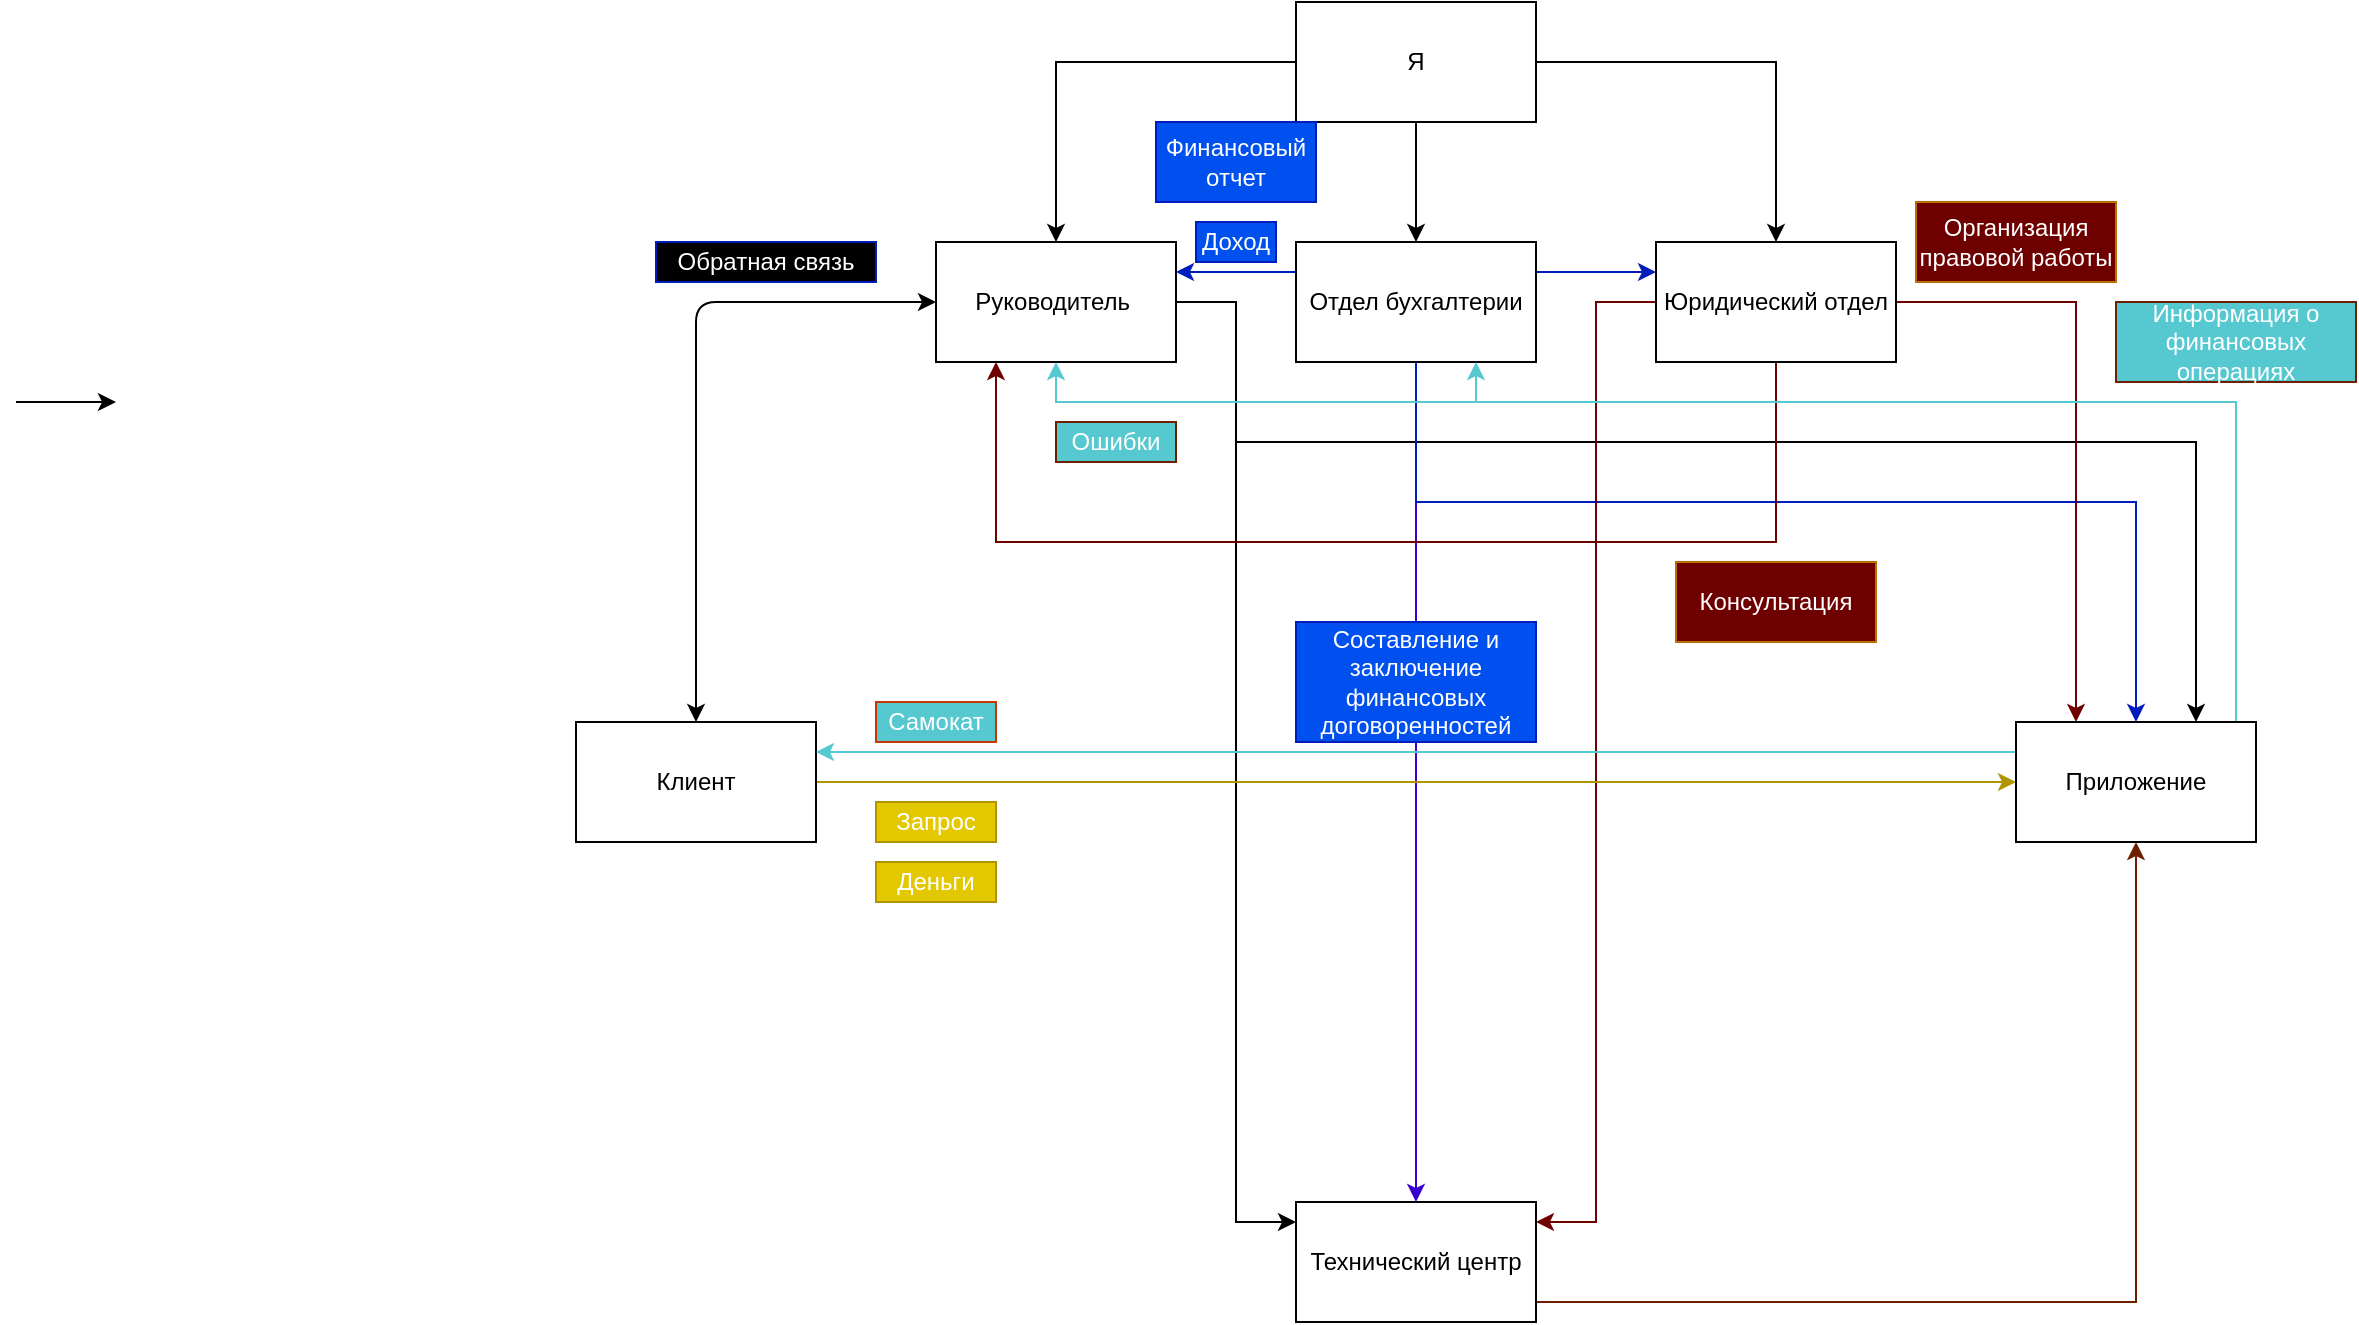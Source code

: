 <mxfile version="13.9.3" type="github">
  <diagram id="vhNA32yhA7gt9Mvv8yJN" name="Страница 1">
    <mxGraphModel dx="2012" dy="635" grid="1" gridSize="10" guides="1" tooltips="1" connect="1" arrows="1" fold="1" page="1" pageScale="1" pageWidth="827" pageHeight="1169" math="0" shadow="0">
      <root>
        <mxCell id="0" />
        <mxCell id="1" parent="0" />
        <mxCell id="5R2O_VC241QUrDr7r4t_-8" style="edgeStyle=orthogonalEdgeStyle;rounded=0;orthogonalLoop=1;jettySize=auto;html=1;entryX=0.5;entryY=0;entryDx=0;entryDy=0;" parent="1" source="5R2O_VC241QUrDr7r4t_-1" target="5R2O_VC241QUrDr7r4t_-2" edge="1">
          <mxGeometry relative="1" as="geometry" />
        </mxCell>
        <mxCell id="5R2O_VC241QUrDr7r4t_-9" style="edgeStyle=orthogonalEdgeStyle;rounded=0;orthogonalLoop=1;jettySize=auto;html=1;entryX=0.5;entryY=0;entryDx=0;entryDy=0;" parent="1" source="5R2O_VC241QUrDr7r4t_-1" target="5R2O_VC241QUrDr7r4t_-3" edge="1">
          <mxGeometry relative="1" as="geometry" />
        </mxCell>
        <mxCell id="5R2O_VC241QUrDr7r4t_-10" style="edgeStyle=orthogonalEdgeStyle;rounded=0;orthogonalLoop=1;jettySize=auto;html=1;entryX=0.5;entryY=0;entryDx=0;entryDy=0;" parent="1" source="5R2O_VC241QUrDr7r4t_-1" target="5R2O_VC241QUrDr7r4t_-4" edge="1">
          <mxGeometry relative="1" as="geometry" />
        </mxCell>
        <mxCell id="5R2O_VC241QUrDr7r4t_-1" value="Я" style="rounded=0;whiteSpace=wrap;html=1;" parent="1" vertex="1">
          <mxGeometry x="320" y="40" width="120" height="60" as="geometry" />
        </mxCell>
        <mxCell id="5R2O_VC241QUrDr7r4t_-13" style="edgeStyle=orthogonalEdgeStyle;rounded=0;orthogonalLoop=1;jettySize=auto;html=1;" parent="1" source="5R2O_VC241QUrDr7r4t_-2" target="5R2O_VC241QUrDr7r4t_-7" edge="1">
          <mxGeometry relative="1" as="geometry">
            <Array as="points">
              <mxPoint x="290" y="190" />
              <mxPoint x="290" y="650" />
            </Array>
          </mxGeometry>
        </mxCell>
        <mxCell id="5R2O_VC241QUrDr7r4t_-23" style="edgeStyle=orthogonalEdgeStyle;rounded=0;orthogonalLoop=1;jettySize=auto;html=1;entryX=0.75;entryY=0;entryDx=0;entryDy=0;" parent="1" source="5R2O_VC241QUrDr7r4t_-2" target="5R2O_VC241QUrDr7r4t_-6" edge="1">
          <mxGeometry relative="1" as="geometry">
            <Array as="points">
              <mxPoint x="290" y="190" />
              <mxPoint x="290" y="260" />
              <mxPoint x="770" y="260" />
            </Array>
          </mxGeometry>
        </mxCell>
        <mxCell id="5R2O_VC241QUrDr7r4t_-2" value="Руководитель&amp;nbsp;" style="rounded=0;whiteSpace=wrap;html=1;" parent="1" vertex="1">
          <mxGeometry x="140" y="160" width="120" height="60" as="geometry" />
        </mxCell>
        <mxCell id="5R2O_VC241QUrDr7r4t_-12" style="edgeStyle=orthogonalEdgeStyle;rounded=0;orthogonalLoop=1;jettySize=auto;html=1;entryX=0.5;entryY=0;entryDx=0;entryDy=0;fillColor=#6a00ff;strokeColor=#3700CC;" parent="1" source="5R2O_VC241QUrDr7r4t_-3" target="5R2O_VC241QUrDr7r4t_-7" edge="1">
          <mxGeometry relative="1" as="geometry" />
        </mxCell>
        <mxCell id="5R2O_VC241QUrDr7r4t_-19" style="edgeStyle=orthogonalEdgeStyle;rounded=0;orthogonalLoop=1;jettySize=auto;html=1;entryX=0.5;entryY=0;entryDx=0;entryDy=0;fillColor=#0050ef;strokeColor=#001DBC;" parent="1" source="5R2O_VC241QUrDr7r4t_-3" target="5R2O_VC241QUrDr7r4t_-6" edge="1">
          <mxGeometry relative="1" as="geometry">
            <Array as="points">
              <mxPoint x="380" y="290" />
              <mxPoint x="740" y="290" />
            </Array>
          </mxGeometry>
        </mxCell>
        <mxCell id="5R2O_VC241QUrDr7r4t_-20" style="edgeStyle=orthogonalEdgeStyle;rounded=0;orthogonalLoop=1;jettySize=auto;html=1;entryX=1;entryY=0.25;entryDx=0;entryDy=0;fillColor=#0050ef;strokeColor=#001DBC;" parent="1" source="5R2O_VC241QUrDr7r4t_-3" target="5R2O_VC241QUrDr7r4t_-2" edge="1">
          <mxGeometry relative="1" as="geometry">
            <Array as="points">
              <mxPoint x="310" y="175" />
              <mxPoint x="310" y="175" />
            </Array>
          </mxGeometry>
        </mxCell>
        <mxCell id="5R2O_VC241QUrDr7r4t_-21" style="edgeStyle=orthogonalEdgeStyle;rounded=0;orthogonalLoop=1;jettySize=auto;html=1;entryX=0;entryY=0.25;entryDx=0;entryDy=0;fillColor=#0050ef;strokeColor=#001DBC;" parent="1" source="5R2O_VC241QUrDr7r4t_-3" target="5R2O_VC241QUrDr7r4t_-4" edge="1">
          <mxGeometry relative="1" as="geometry">
            <Array as="points">
              <mxPoint x="460" y="175" />
              <mxPoint x="460" y="175" />
            </Array>
          </mxGeometry>
        </mxCell>
        <mxCell id="5R2O_VC241QUrDr7r4t_-3" value="Отдел бухгалтерии" style="rounded=0;whiteSpace=wrap;html=1;" parent="1" vertex="1">
          <mxGeometry x="320" y="160" width="120" height="60" as="geometry" />
        </mxCell>
        <mxCell id="5R2O_VC241QUrDr7r4t_-11" style="edgeStyle=orthogonalEdgeStyle;rounded=0;orthogonalLoop=1;jettySize=auto;html=1;fillColor=#a20025;strokeColor=#6F0000;" parent="1" source="5R2O_VC241QUrDr7r4t_-4" target="5R2O_VC241QUrDr7r4t_-7" edge="1">
          <mxGeometry relative="1" as="geometry">
            <Array as="points">
              <mxPoint x="470" y="190" />
              <mxPoint x="470" y="650" />
            </Array>
          </mxGeometry>
        </mxCell>
        <mxCell id="5R2O_VC241QUrDr7r4t_-24" style="edgeStyle=orthogonalEdgeStyle;rounded=0;orthogonalLoop=1;jettySize=auto;html=1;entryX=0.25;entryY=0;entryDx=0;entryDy=0;fillColor=#fad7ac;strokeColor=#6F0000;" parent="1" source="5R2O_VC241QUrDr7r4t_-4" target="5R2O_VC241QUrDr7r4t_-6" edge="1">
          <mxGeometry relative="1" as="geometry" />
        </mxCell>
        <mxCell id="z1MQ4k9wcMi4-fj4tBe9-8" style="edgeStyle=orthogonalEdgeStyle;rounded=0;orthogonalLoop=1;jettySize=auto;html=1;strokeColor=#6F0000;entryX=0.25;entryY=1;entryDx=0;entryDy=0;" edge="1" parent="1" source="5R2O_VC241QUrDr7r4t_-4" target="5R2O_VC241QUrDr7r4t_-2">
          <mxGeometry relative="1" as="geometry">
            <mxPoint x="190" y="290" as="targetPoint" />
            <Array as="points">
              <mxPoint x="560" y="310" />
              <mxPoint x="170" y="310" />
            </Array>
          </mxGeometry>
        </mxCell>
        <mxCell id="5R2O_VC241QUrDr7r4t_-4" value="Юридический отдел" style="rounded=0;whiteSpace=wrap;html=1;" parent="1" vertex="1">
          <mxGeometry x="500" y="160" width="120" height="60" as="geometry" />
        </mxCell>
        <mxCell id="5R2O_VC241QUrDr7r4t_-14" style="edgeStyle=orthogonalEdgeStyle;rounded=0;orthogonalLoop=1;jettySize=auto;html=1;entryX=0;entryY=0.5;entryDx=0;entryDy=0;fillColor=#e3c800;strokeColor=#B09500;" parent="1" source="5R2O_VC241QUrDr7r4t_-5" target="5R2O_VC241QUrDr7r4t_-6" edge="1">
          <mxGeometry relative="1" as="geometry" />
        </mxCell>
        <mxCell id="5R2O_VC241QUrDr7r4t_-5" value="Клиент" style="rounded=0;whiteSpace=wrap;html=1;" parent="1" vertex="1">
          <mxGeometry x="-40" y="400" width="120" height="60" as="geometry" />
        </mxCell>
        <mxCell id="5R2O_VC241QUrDr7r4t_-15" style="edgeStyle=orthogonalEdgeStyle;rounded=0;orthogonalLoop=1;jettySize=auto;html=1;entryX=1;entryY=0.25;entryDx=0;entryDy=0;fillColor=#fa6800;strokeColor=#55C8D0;" parent="1" source="5R2O_VC241QUrDr7r4t_-6" target="5R2O_VC241QUrDr7r4t_-5" edge="1">
          <mxGeometry relative="1" as="geometry">
            <Array as="points">
              <mxPoint x="570" y="415" />
              <mxPoint x="570" y="415" />
            </Array>
          </mxGeometry>
        </mxCell>
        <mxCell id="5R2O_VC241QUrDr7r4t_-31" style="edgeStyle=orthogonalEdgeStyle;rounded=0;orthogonalLoop=1;jettySize=auto;html=1;entryX=0.75;entryY=1;entryDx=0;entryDy=0;fillColor=#a0522d;strokeColor=#55C8D0;" parent="1" source="5R2O_VC241QUrDr7r4t_-6" target="5R2O_VC241QUrDr7r4t_-3" edge="1">
          <mxGeometry relative="1" as="geometry">
            <Array as="points">
              <mxPoint x="790" y="240" />
              <mxPoint x="410" y="240" />
            </Array>
          </mxGeometry>
        </mxCell>
        <mxCell id="5R2O_VC241QUrDr7r4t_-32" style="edgeStyle=orthogonalEdgeStyle;rounded=0;orthogonalLoop=1;jettySize=auto;html=1;entryX=0.5;entryY=1;entryDx=0;entryDy=0;fillColor=#a0522d;strokeColor=#55C8D0;" parent="1" source="5R2O_VC241QUrDr7r4t_-6" target="5R2O_VC241QUrDr7r4t_-2" edge="1">
          <mxGeometry relative="1" as="geometry">
            <Array as="points">
              <mxPoint x="790" y="240" />
              <mxPoint x="200" y="240" />
            </Array>
          </mxGeometry>
        </mxCell>
        <mxCell id="5R2O_VC241QUrDr7r4t_-6" value="Приложение" style="rounded=0;whiteSpace=wrap;html=1;" parent="1" vertex="1">
          <mxGeometry x="680" y="400" width="120" height="60" as="geometry" />
        </mxCell>
        <mxCell id="5R2O_VC241QUrDr7r4t_-25" style="edgeStyle=orthogonalEdgeStyle;rounded=0;orthogonalLoop=1;jettySize=auto;html=1;entryX=0.5;entryY=1;entryDx=0;entryDy=0;fillColor=#a0522d;strokeColor=#6D1F00;" parent="1" source="5R2O_VC241QUrDr7r4t_-7" target="5R2O_VC241QUrDr7r4t_-6" edge="1">
          <mxGeometry relative="1" as="geometry">
            <Array as="points">
              <mxPoint x="740" y="690" />
            </Array>
          </mxGeometry>
        </mxCell>
        <mxCell id="5R2O_VC241QUrDr7r4t_-7" value="Технический центр" style="rounded=0;whiteSpace=wrap;html=1;" parent="1" vertex="1">
          <mxGeometry x="320" y="640" width="120" height="60" as="geometry" />
        </mxCell>
        <mxCell id="5R2O_VC241QUrDr7r4t_-16" value="" style="endArrow=classic;html=1;" parent="1" edge="1">
          <mxGeometry width="50" height="50" relative="1" as="geometry">
            <mxPoint x="-320" y="240" as="sourcePoint" />
            <mxPoint x="-270" y="240" as="targetPoint" />
          </mxGeometry>
        </mxCell>
        <mxCell id="5R2O_VC241QUrDr7r4t_-26" value="Самокат" style="text;html=1;strokeColor=#C73500;align=center;verticalAlign=middle;whiteSpace=wrap;rounded=0;fontColor=#ffffff;fillColor=#55C8D0;" parent="1" vertex="1">
          <mxGeometry x="110" y="390" width="60" height="20" as="geometry" />
        </mxCell>
        <mxCell id="5R2O_VC241QUrDr7r4t_-27" value="Запрос" style="text;html=1;strokeColor=#B09500;fillColor=#e3c800;align=center;verticalAlign=middle;whiteSpace=wrap;rounded=0;fontColor=#ffffff;" parent="1" vertex="1">
          <mxGeometry x="110" y="440" width="60" height="20" as="geometry" />
        </mxCell>
        <mxCell id="5R2O_VC241QUrDr7r4t_-28" value="Деньги" style="text;html=1;strokeColor=#B09500;fillColor=#e3c800;align=center;verticalAlign=middle;whiteSpace=wrap;rounded=0;fontColor=#ffffff;" parent="1" vertex="1">
          <mxGeometry x="110" y="470" width="60" height="20" as="geometry" />
        </mxCell>
        <mxCell id="5R2O_VC241QUrDr7r4t_-33" value="Доход" style="text;html=1;strokeColor=#001DBC;fillColor=#0050ef;align=center;verticalAlign=middle;whiteSpace=wrap;rounded=0;fontColor=#ffffff;" parent="1" vertex="1">
          <mxGeometry x="270" y="150" width="40" height="20" as="geometry" />
        </mxCell>
        <mxCell id="5R2O_VC241QUrDr7r4t_-34" value="Ошибки" style="text;html=1;strokeColor=#6D1F00;align=center;verticalAlign=middle;whiteSpace=wrap;rounded=0;fontColor=#ffffff;fillColor=#55C8D0;" parent="1" vertex="1">
          <mxGeometry x="200" y="250" width="60" height="20" as="geometry" />
        </mxCell>
        <mxCell id="5R2O_VC241QUrDr7r4t_-35" value="Информация о финансовых операциях" style="text;html=1;strokeColor=#6D1F00;align=center;verticalAlign=middle;whiteSpace=wrap;rounded=0;fontColor=#ffffff;fillColor=#55C8D0;" parent="1" vertex="1">
          <mxGeometry x="730" y="190" width="120" height="40" as="geometry" />
        </mxCell>
        <mxCell id="z1MQ4k9wcMi4-fj4tBe9-2" value="Финансовый отчет" style="text;html=1;strokeColor=#001DBC;fillColor=#0050ef;align=center;verticalAlign=middle;whiteSpace=wrap;rounded=0;fontColor=#ffffff;" vertex="1" parent="1">
          <mxGeometry x="250" y="100" width="80" height="40" as="geometry" />
        </mxCell>
        <mxCell id="z1MQ4k9wcMi4-fj4tBe9-6" value="Организация правовой работы" style="text;html=1;strokeColor=#BD7000;align=center;verticalAlign=middle;whiteSpace=wrap;rounded=0;fontColor=#ffffff;fillColor=#6F0000;" vertex="1" parent="1">
          <mxGeometry x="630" y="140" width="100" height="40" as="geometry" />
        </mxCell>
        <mxCell id="z1MQ4k9wcMi4-fj4tBe9-9" value="Обратная связь" style="text;html=1;strokeColor=#001DBC;align=center;verticalAlign=middle;whiteSpace=wrap;rounded=0;fontColor=#ffffff;fillColor=#000000;" vertex="1" parent="1">
          <mxGeometry y="160" width="110" height="20" as="geometry" />
        </mxCell>
        <mxCell id="z1MQ4k9wcMi4-fj4tBe9-10" value="" style="endArrow=classic;startArrow=classic;html=1;entryX=0;entryY=0.5;entryDx=0;entryDy=0;exitX=0.5;exitY=0;exitDx=0;exitDy=0;" edge="1" parent="1" source="5R2O_VC241QUrDr7r4t_-5" target="5R2O_VC241QUrDr7r4t_-2">
          <mxGeometry width="50" height="50" relative="1" as="geometry">
            <mxPoint x="10" y="390" as="sourcePoint" />
            <mxPoint x="60" y="340" as="targetPoint" />
            <Array as="points">
              <mxPoint x="20" y="190" />
            </Array>
          </mxGeometry>
        </mxCell>
        <mxCell id="z1MQ4k9wcMi4-fj4tBe9-11" value="Составление и заключение финансовых договоренностей" style="text;html=1;strokeColor=#001DBC;fillColor=#0050ef;align=center;verticalAlign=middle;whiteSpace=wrap;rounded=0;fontColor=#ffffff;" vertex="1" parent="1">
          <mxGeometry x="320" y="350" width="120" height="60" as="geometry" />
        </mxCell>
        <mxCell id="z1MQ4k9wcMi4-fj4tBe9-12" value="Консультация" style="text;html=1;strokeColor=#BD7000;align=center;verticalAlign=middle;whiteSpace=wrap;rounded=0;fontColor=#ffffff;fillColor=#6F0000;" vertex="1" parent="1">
          <mxGeometry x="510" y="320" width="100" height="40" as="geometry" />
        </mxCell>
      </root>
    </mxGraphModel>
  </diagram>
</mxfile>
